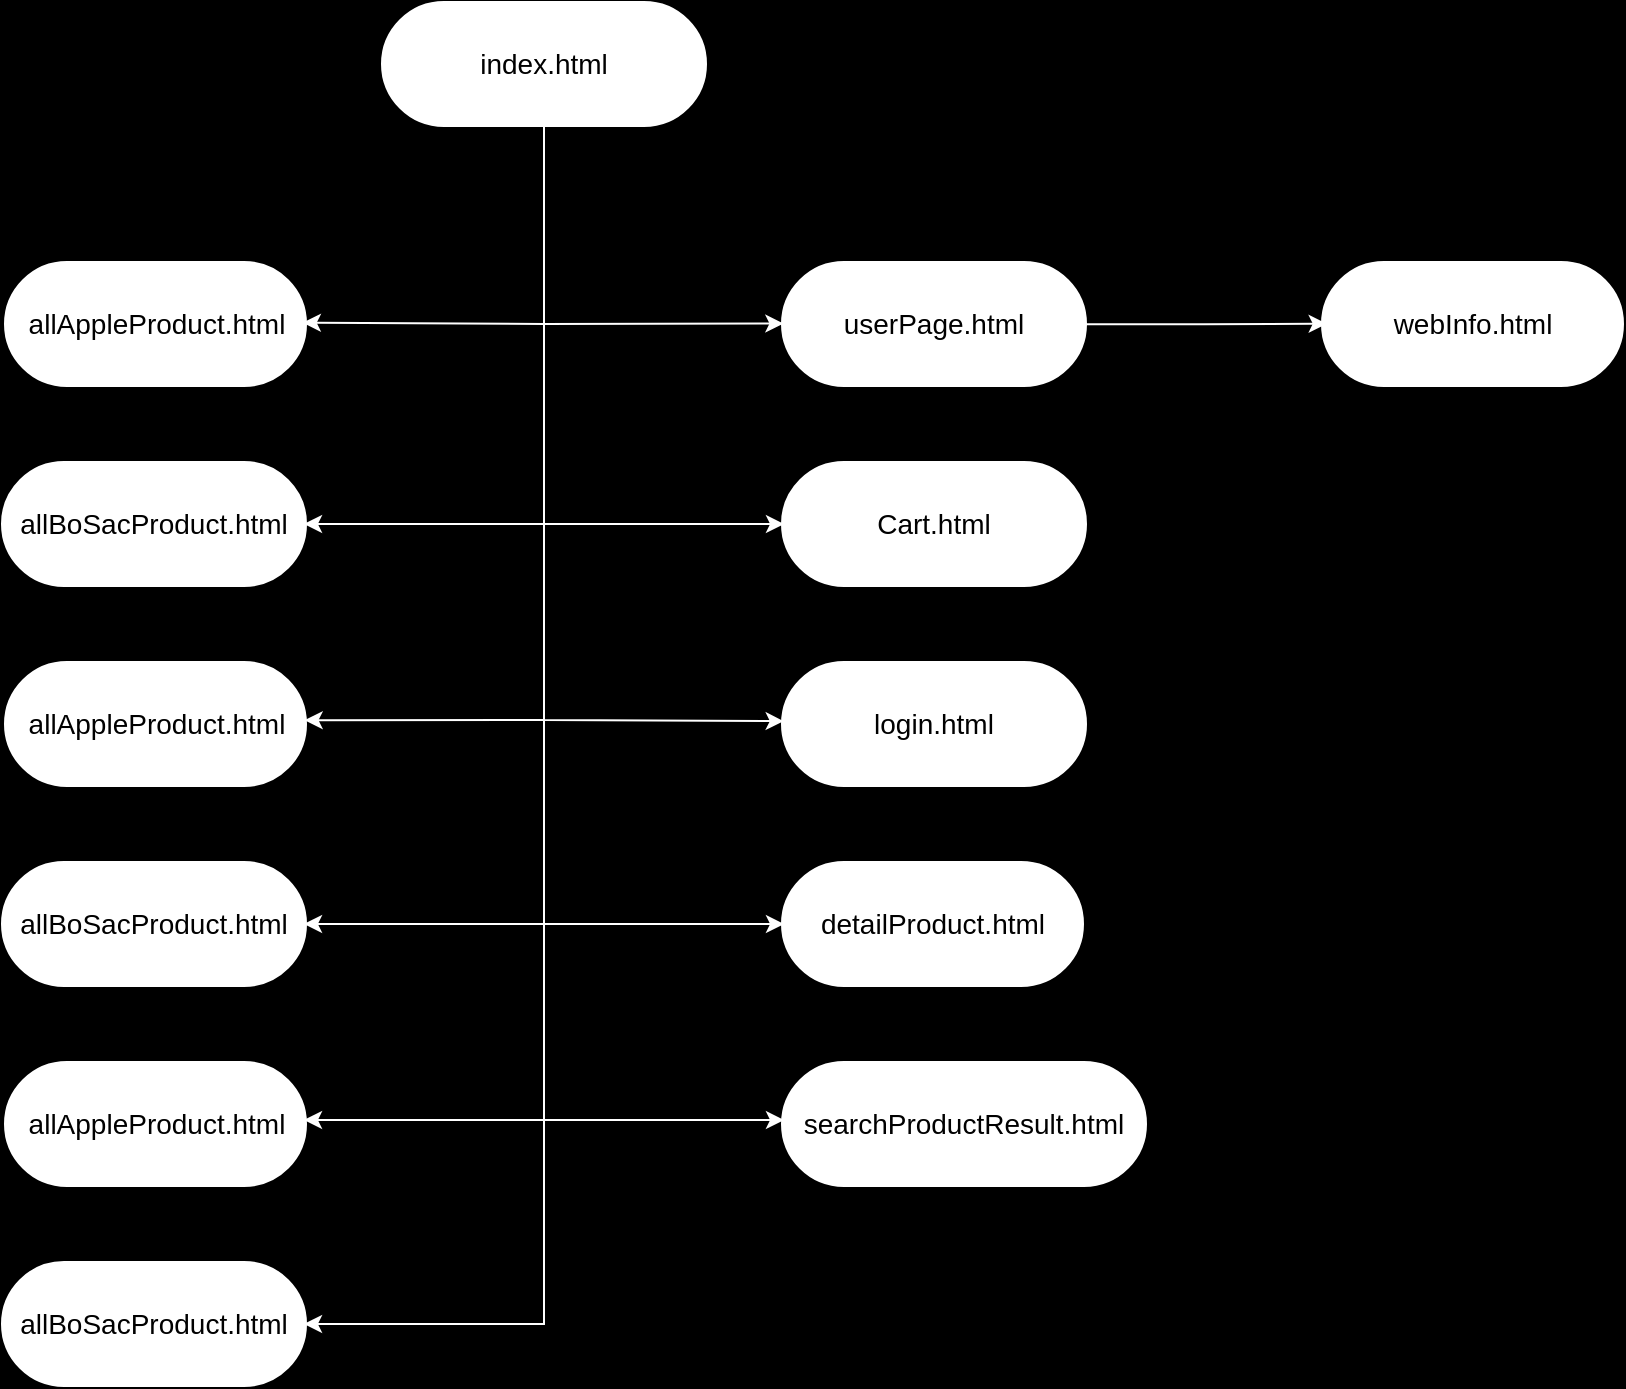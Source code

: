 <mxfile version="24.0.7" type="device">
  <diagram id="6a731a19-8d31-9384-78a2-239565b7b9f0" name="Page-1">
    <mxGraphModel dx="1386" dy="1574" grid="0" gridSize="10" guides="1" tooltips="1" connect="1" arrows="1" fold="1" page="1" pageScale="1" pageWidth="1169" pageHeight="827" background="#000000" math="0" shadow="0">
      <root>
        <mxCell id="0" />
        <mxCell id="1" parent="0" />
        <mxCell id="1754" value="&lt;font color=&quot;#000000&quot;&gt;index.html&lt;/font&gt;" style="rounded=1;whiteSpace=wrap;html=1;shadow=0;labelBackgroundColor=none;strokeColor=#FFFFFF;strokeWidth=3;fillColor=#FFFFFF;fontFamily=Helvetica;fontSize=14;align=center;spacing=5;fontStyle=0;arcSize=50;perimeterSpacing=2;fontColor=#ffffff;" parent="1" vertex="1">
          <mxGeometry x="475" y="-767" width="160" height="60" as="geometry" />
        </mxCell>
        <mxCell id="1755" value="Cart.html" style="rounded=1;whiteSpace=wrap;html=1;shadow=0;labelBackgroundColor=none;strokeWidth=3;fontFamily=Helvetica;fontSize=14;align=center;spacing=5;fontStyle=0;arcSize=50;perimeterSpacing=2;strokeColor=#FFFFFF;" parent="1" vertex="1">
          <mxGeometry x="675" y="-537" width="150" height="60" as="geometry" />
        </mxCell>
        <mxCell id="1756" value="login.html" style="rounded=1;whiteSpace=wrap;html=1;shadow=0;labelBackgroundColor=none;strokeWidth=3;fontFamily=Helvetica;fontSize=14;align=center;spacing=5;fontStyle=0;arcSize=50;perimeterSpacing=2;strokeColor=#FFFFFF;" parent="1" vertex="1">
          <mxGeometry x="675" y="-437" width="150" height="60" as="geometry" />
        </mxCell>
        <mxCell id="BJ98u4_G1ES-Bh9A2rWm-1790" value="searchProductResult.html" style="rounded=1;whiteSpace=wrap;html=1;shadow=0;labelBackgroundColor=none;strokeWidth=3;fontFamily=Helvetica;fontSize=14;align=center;spacing=5;fontStyle=0;arcSize=50;perimeterSpacing=2;strokeColor=#FFFFFF;" parent="1" vertex="1">
          <mxGeometry x="675" y="-237" width="180" height="60" as="geometry" />
        </mxCell>
        <mxCell id="BJ98u4_G1ES-Bh9A2rWm-1791" value="allBoSacProduct.html" style="rounded=1;whiteSpace=wrap;html=1;shadow=0;labelBackgroundColor=none;strokeWidth=3;fontFamily=Helvetica;fontSize=14;align=center;spacing=5;fontStyle=0;arcSize=50;perimeterSpacing=2;strokeColor=#FFFFFF;" parent="1" vertex="1">
          <mxGeometry x="285" y="-537" width="150" height="60" as="geometry" />
        </mxCell>
        <mxCell id="BJ98u4_G1ES-Bh9A2rWm-1792" value="allAppleProduct.html" style="rounded=1;whiteSpace=wrap;html=1;shadow=0;labelBackgroundColor=none;strokeWidth=3;fontFamily=Helvetica;fontSize=14;align=center;spacing=5;fontStyle=0;arcSize=50;perimeterSpacing=2;strokeColor=#FFFFFF;" parent="1" vertex="1">
          <mxGeometry x="286.5" y="-637" width="148.5" height="60" as="geometry" />
        </mxCell>
        <mxCell id="BJ98u4_G1ES-Bh9A2rWm-1796" value="userPage.html" style="rounded=1;whiteSpace=wrap;html=1;shadow=0;labelBackgroundColor=none;strokeWidth=3;fontFamily=Helvetica;fontSize=14;align=center;spacing=5;fontStyle=0;arcSize=50;perimeterSpacing=2;strokeColor=#FFFFFF;" parent="1" vertex="1">
          <mxGeometry x="675" y="-637" width="150" height="60" as="geometry" />
        </mxCell>
        <mxCell id="BJ98u4_G1ES-Bh9A2rWm-1798" value="allBoSacProduct.html" style="rounded=1;whiteSpace=wrap;html=1;shadow=0;labelBackgroundColor=none;strokeWidth=3;fontFamily=Helvetica;fontSize=14;align=center;spacing=5;fontStyle=0;arcSize=50;perimeterSpacing=2;strokeColor=#FFFFFF;" parent="1" vertex="1">
          <mxGeometry x="285" y="-337" width="150" height="60" as="geometry" />
        </mxCell>
        <mxCell id="BJ98u4_G1ES-Bh9A2rWm-1799" value="allAppleProduct.html" style="rounded=1;whiteSpace=wrap;html=1;shadow=0;labelBackgroundColor=none;strokeWidth=3;fontFamily=Helvetica;fontSize=14;align=center;spacing=5;fontStyle=0;arcSize=50;perimeterSpacing=2;strokeColor=#FFFFFF;" parent="1" vertex="1">
          <mxGeometry x="286.5" y="-437" width="148.5" height="60" as="geometry" />
        </mxCell>
        <mxCell id="BJ98u4_G1ES-Bh9A2rWm-1800" value="allBoSacProduct.html" style="rounded=1;whiteSpace=wrap;html=1;shadow=0;labelBackgroundColor=none;strokeWidth=3;fontFamily=Helvetica;fontSize=14;align=center;spacing=5;fontStyle=0;arcSize=50;perimeterSpacing=2;strokeColor=#FFFFFF;" parent="1" vertex="1">
          <mxGeometry x="285" y="-137" width="150" height="60" as="geometry" />
        </mxCell>
        <mxCell id="BJ98u4_G1ES-Bh9A2rWm-1801" value="allAppleProduct.html" style="rounded=1;whiteSpace=wrap;html=1;shadow=0;labelBackgroundColor=none;strokeWidth=3;fontFamily=Helvetica;fontSize=14;align=center;spacing=5;fontStyle=0;arcSize=50;perimeterSpacing=2;strokeColor=#FFFFFF;" parent="1" vertex="1">
          <mxGeometry x="286.5" y="-237" width="148.5" height="60" as="geometry" />
        </mxCell>
        <mxCell id="BJ98u4_G1ES-Bh9A2rWm-1783" value="detailProduct.html" style="rounded=1;whiteSpace=wrap;html=1;shadow=0;labelBackgroundColor=none;strokeWidth=3;fontFamily=Helvetica;fontSize=14;align=center;spacing=5;fontStyle=0;arcSize=50;perimeterSpacing=2;strokeColor=#FFFFFF;" parent="1" vertex="1">
          <mxGeometry x="675" y="-337" width="148.5" height="60" as="geometry" />
        </mxCell>
        <mxCell id="-dLc55tA2raoqF996leI-1758" value="webInfo.html" style="rounded=1;whiteSpace=wrap;html=1;shadow=0;labelBackgroundColor=none;strokeWidth=3;fontFamily=Helvetica;fontSize=14;align=center;spacing=5;fontStyle=0;arcSize=50;perimeterSpacing=2;strokeColor=#FFFFFF;" parent="1" vertex="1">
          <mxGeometry x="945" y="-637" width="148.5" height="60" as="geometry" />
        </mxCell>
        <mxCell id="-dLc55tA2raoqF996leI-1771" value="" style="endArrow=classic;html=1;rounded=0;exitX=0.5;exitY=1;exitDx=0;exitDy=0;entryX=0.983;entryY=0.49;entryDx=0;entryDy=0;entryPerimeter=0;fontColor=#000000;labelBorderColor=default;labelBackgroundColor=#000000;strokeColor=#FFFFFF;" parent="1" source="1754" target="BJ98u4_G1ES-Bh9A2rWm-1792" edge="1">
          <mxGeometry width="50" height="50" relative="1" as="geometry">
            <mxPoint x="515" y="-557" as="sourcePoint" />
            <mxPoint x="565" y="-607" as="targetPoint" />
            <Array as="points">
              <mxPoint x="555" y="-607" />
            </Array>
          </mxGeometry>
        </mxCell>
        <mxCell id="-dLc55tA2raoqF996leI-1772" value="" style="endArrow=classic;html=1;rounded=0;strokeColor=#FFFFFF;exitX=0.5;exitY=0.966;exitDx=0;exitDy=0;entryX=0.011;entryY=0.496;entryDx=0;entryDy=0;entryPerimeter=0;exitPerimeter=0;fontColor=#000000;labelBorderColor=default;labelBackgroundColor=#000000;" parent="1" source="1754" target="BJ98u4_G1ES-Bh9A2rWm-1796" edge="1">
          <mxGeometry width="50" height="50" relative="1" as="geometry">
            <mxPoint x="565" y="-695" as="sourcePoint" />
            <mxPoint x="447" y="-597" as="targetPoint" />
            <Array as="points">
              <mxPoint x="555" y="-607" />
            </Array>
          </mxGeometry>
        </mxCell>
        <mxCell id="-dLc55tA2raoqF996leI-1773" value="" style="endArrow=classic;html=1;rounded=0;exitX=0.5;exitY=1;exitDx=0;exitDy=0;fontColor=#000000;labelBorderColor=default;labelBackgroundColor=#000000;strokeColor=#FFFFFF;" parent="1" edge="1">
          <mxGeometry width="50" height="50" relative="1" as="geometry">
            <mxPoint x="555" y="-607" as="sourcePoint" />
            <mxPoint x="435" y="-507" as="targetPoint" />
            <Array as="points">
              <mxPoint x="555" y="-507" />
            </Array>
          </mxGeometry>
        </mxCell>
        <mxCell id="-dLc55tA2raoqF996leI-1774" value="" style="endArrow=classic;html=1;rounded=0;exitX=0.5;exitY=1;exitDx=0;exitDy=0;fontColor=#000000;labelBorderColor=default;labelBackgroundColor=#000000;strokeColor=#FFFFFF;" parent="1" edge="1">
          <mxGeometry width="50" height="50" relative="1" as="geometry">
            <mxPoint x="555" y="-607" as="sourcePoint" />
            <mxPoint x="675" y="-507" as="targetPoint" />
            <Array as="points">
              <mxPoint x="555" y="-507" />
              <mxPoint x="615" y="-507" />
            </Array>
          </mxGeometry>
        </mxCell>
        <mxCell id="-dLc55tA2raoqF996leI-1775" value="" style="endArrow=classic;html=1;rounded=0;exitX=0.5;exitY=1;exitDx=0;exitDy=0;entryX=0.989;entryY=0.47;entryDx=0;entryDy=0;entryPerimeter=0;fontColor=#000000;labelBorderColor=default;labelBackgroundColor=#000000;strokeColor=#FFFFFF;" parent="1" target="BJ98u4_G1ES-Bh9A2rWm-1799" edge="1">
          <mxGeometry width="50" height="50" relative="1" as="geometry">
            <mxPoint x="555" y="-507" as="sourcePoint" />
            <mxPoint x="437" y="-409" as="targetPoint" />
            <Array as="points">
              <mxPoint x="555" y="-409" />
            </Array>
          </mxGeometry>
        </mxCell>
        <mxCell id="-dLc55tA2raoqF996leI-1776" value="" style="endArrow=classic;html=1;rounded=0;exitX=0.5;exitY=1;exitDx=0;exitDy=0;entryX=0.012;entryY=0.478;entryDx=0;entryDy=0;entryPerimeter=0;fontColor=#000000;labelBorderColor=default;labelBackgroundColor=#000000;strokeColor=#FFFFFF;" parent="1" target="1756" edge="1">
          <mxGeometry width="50" height="50" relative="1" as="geometry">
            <mxPoint x="555" y="-507" as="sourcePoint" />
            <mxPoint x="673" y="-409" as="targetPoint" />
            <Array as="points">
              <mxPoint x="555" y="-409" />
            </Array>
          </mxGeometry>
        </mxCell>
        <mxCell id="-dLc55tA2raoqF996leI-1777" value="" style="endArrow=classic;html=1;rounded=0;exitX=0.5;exitY=1;exitDx=0;exitDy=0;fontColor=#000000;labelBorderColor=default;labelBackgroundColor=#000000;strokeColor=#FFFFFF;" parent="1" edge="1">
          <mxGeometry width="50" height="50" relative="1" as="geometry">
            <mxPoint x="555" y="-409" as="sourcePoint" />
            <mxPoint x="435" y="-307" as="targetPoint" />
            <Array as="points">
              <mxPoint x="555" y="-307" />
            </Array>
          </mxGeometry>
        </mxCell>
        <mxCell id="-dLc55tA2raoqF996leI-1778" value="" style="endArrow=classic;html=1;rounded=0;exitX=0.5;exitY=1;exitDx=0;exitDy=0;fontColor=#000000;labelBorderColor=default;labelBackgroundColor=#000000;strokeColor=#FFFFFF;" parent="1" edge="1">
          <mxGeometry width="50" height="50" relative="1" as="geometry">
            <mxPoint x="555" y="-409" as="sourcePoint" />
            <mxPoint x="675" y="-307" as="targetPoint" />
            <Array as="points">
              <mxPoint x="555" y="-307" />
              <mxPoint x="615" y="-307" />
            </Array>
          </mxGeometry>
        </mxCell>
        <mxCell id="-dLc55tA2raoqF996leI-1779" value="" style="endArrow=classic;html=1;rounded=0;exitX=0.5;exitY=1;exitDx=0;exitDy=0;entryX=0.985;entryY=0.313;entryDx=0;entryDy=0;entryPerimeter=0;fontColor=#000000;labelBorderColor=default;labelBackgroundColor=#000000;strokeColor=#FFFFFF;" parent="1" edge="1">
          <mxGeometry width="50" height="50" relative="1" as="geometry">
            <mxPoint x="555" y="-307" as="sourcePoint" />
            <mxPoint x="435" y="-209" as="targetPoint" />
            <Array as="points">
              <mxPoint x="555" y="-209" />
            </Array>
          </mxGeometry>
        </mxCell>
        <mxCell id="-dLc55tA2raoqF996leI-1780" value="" style="endArrow=classic;html=1;rounded=0;exitX=0.5;exitY=1;exitDx=0;exitDy=0;entryX=0.011;entryY=0.317;entryDx=0;entryDy=0;entryPerimeter=0;fontColor=#000000;labelBorderColor=default;labelBackgroundColor=#000000;strokeColor=#FFFFFF;" parent="1" edge="1">
          <mxGeometry width="50" height="50" relative="1" as="geometry">
            <mxPoint x="555" y="-307" as="sourcePoint" />
            <mxPoint x="675" y="-209" as="targetPoint" />
            <Array as="points">
              <mxPoint x="555" y="-209" />
            </Array>
          </mxGeometry>
        </mxCell>
        <mxCell id="-dLc55tA2raoqF996leI-1781" value="" style="endArrow=classic;html=1;rounded=0;exitX=0.5;exitY=1;exitDx=0;exitDy=0;fontColor=#000000;labelBorderColor=default;labelBackgroundColor=#000000;strokeColor=#FFFFFF;" parent="1" edge="1">
          <mxGeometry width="50" height="50" relative="1" as="geometry">
            <mxPoint x="555" y="-209" as="sourcePoint" />
            <mxPoint x="435" y="-107" as="targetPoint" />
            <Array as="points">
              <mxPoint x="555" y="-107" />
            </Array>
          </mxGeometry>
        </mxCell>
        <mxCell id="-dLc55tA2raoqF996leI-1783" style="edgeStyle=orthogonalEdgeStyle;rounded=0;orthogonalLoop=1;jettySize=auto;html=1;exitX=0.988;exitY=0.502;exitDx=0;exitDy=0;entryX=0.022;entryY=0.498;entryDx=0;entryDy=0;entryPerimeter=0;exitPerimeter=0;fontColor=#000000;labelBackgroundColor=#000000;labelBorderColor=default;strokeColor=#FFFFFF;" parent="1" source="BJ98u4_G1ES-Bh9A2rWm-1796" target="-dLc55tA2raoqF996leI-1758" edge="1">
          <mxGeometry relative="1" as="geometry">
            <Array as="points" />
          </mxGeometry>
        </mxCell>
      </root>
    </mxGraphModel>
  </diagram>
</mxfile>
